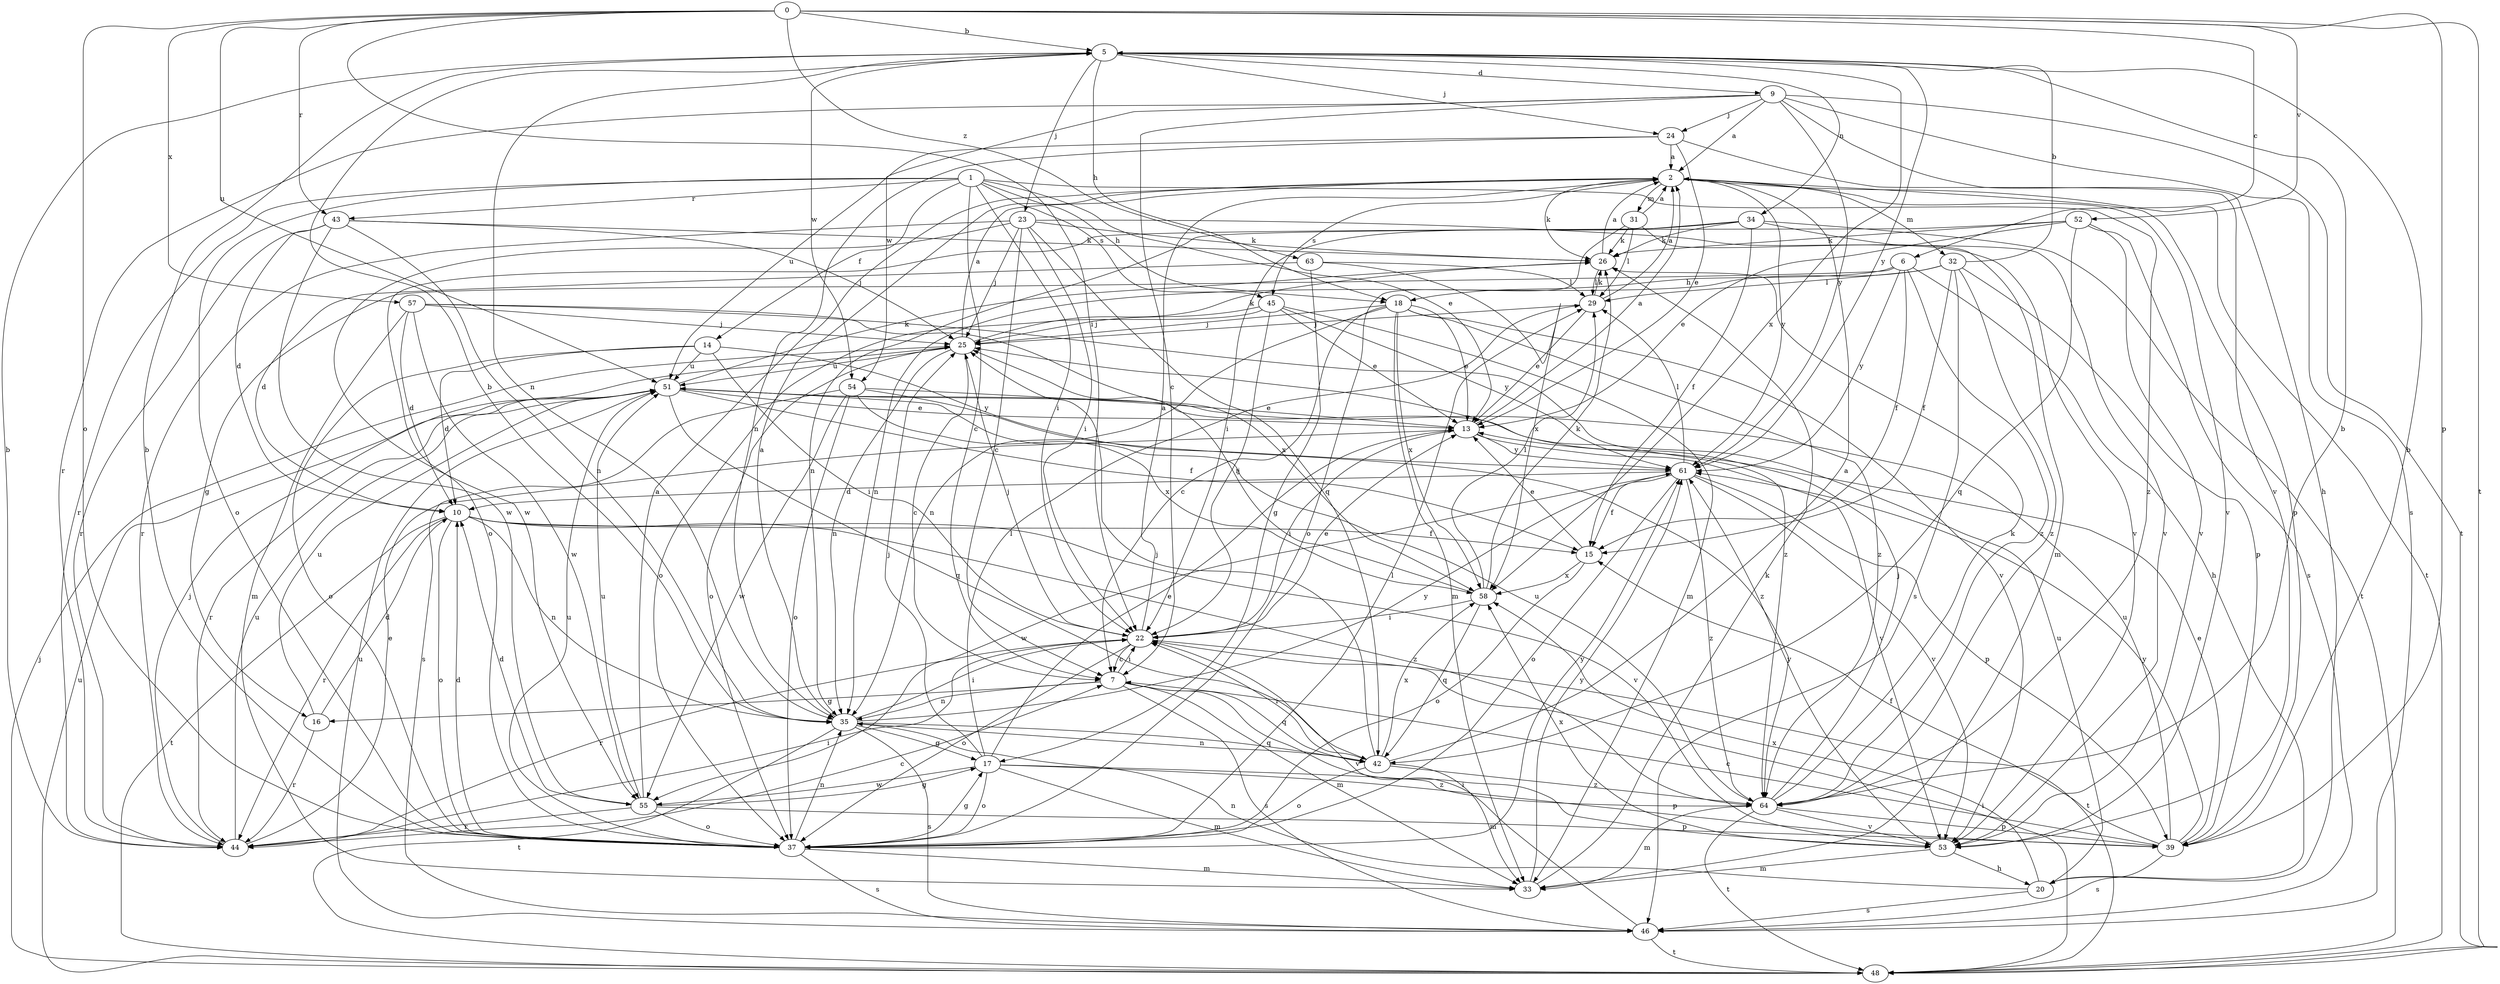 strict digraph  {
0;
1;
2;
5;
6;
7;
9;
10;
13;
14;
15;
16;
17;
18;
20;
22;
23;
24;
25;
26;
29;
31;
32;
33;
34;
35;
37;
39;
42;
43;
44;
45;
46;
48;
51;
52;
53;
54;
55;
57;
58;
61;
63;
64;
0 -> 5  [label=b];
0 -> 6  [label=c];
0 -> 22  [label=i];
0 -> 37  [label=o];
0 -> 39  [label=p];
0 -> 43  [label=r];
0 -> 48  [label=t];
0 -> 51  [label=u];
0 -> 52  [label=v];
0 -> 57  [label=x];
0 -> 63  [label=z];
1 -> 7  [label=c];
1 -> 13  [label=e];
1 -> 14  [label=f];
1 -> 18  [label=h];
1 -> 22  [label=i];
1 -> 37  [label=o];
1 -> 43  [label=r];
1 -> 44  [label=r];
1 -> 45  [label=s];
1 -> 64  [label=z];
2 -> 26  [label=k];
2 -> 31  [label=m];
2 -> 32  [label=m];
2 -> 39  [label=p];
2 -> 45  [label=s];
2 -> 48  [label=t];
2 -> 53  [label=v];
2 -> 61  [label=y];
5 -> 9  [label=d];
5 -> 18  [label=h];
5 -> 23  [label=j];
5 -> 24  [label=j];
5 -> 34  [label=n];
5 -> 35  [label=n];
5 -> 54  [label=w];
5 -> 58  [label=x];
5 -> 61  [label=y];
6 -> 15  [label=f];
6 -> 16  [label=g];
6 -> 18  [label=h];
6 -> 20  [label=h];
6 -> 61  [label=y];
6 -> 64  [label=z];
7 -> 16  [label=g];
7 -> 22  [label=i];
7 -> 33  [label=m];
7 -> 35  [label=n];
7 -> 42  [label=q];
7 -> 46  [label=s];
7 -> 53  [label=v];
9 -> 2  [label=a];
9 -> 7  [label=c];
9 -> 20  [label=h];
9 -> 24  [label=j];
9 -> 44  [label=r];
9 -> 46  [label=s];
9 -> 48  [label=t];
9 -> 54  [label=w];
9 -> 61  [label=y];
10 -> 15  [label=f];
10 -> 35  [label=n];
10 -> 37  [label=o];
10 -> 44  [label=r];
10 -> 48  [label=t];
10 -> 53  [label=v];
10 -> 64  [label=z];
13 -> 2  [label=a];
13 -> 22  [label=i];
13 -> 53  [label=v];
13 -> 61  [label=y];
14 -> 10  [label=d];
14 -> 22  [label=i];
14 -> 37  [label=o];
14 -> 51  [label=u];
14 -> 61  [label=y];
15 -> 13  [label=e];
15 -> 37  [label=o];
15 -> 58  [label=x];
16 -> 10  [label=d];
16 -> 44  [label=r];
16 -> 51  [label=u];
17 -> 13  [label=e];
17 -> 25  [label=j];
17 -> 29  [label=l];
17 -> 33  [label=m];
17 -> 37  [label=o];
17 -> 39  [label=p];
17 -> 55  [label=w];
17 -> 64  [label=z];
18 -> 7  [label=c];
18 -> 13  [label=e];
18 -> 25  [label=j];
18 -> 33  [label=m];
18 -> 35  [label=n];
18 -> 53  [label=v];
18 -> 58  [label=x];
18 -> 64  [label=z];
20 -> 35  [label=n];
20 -> 46  [label=s];
20 -> 51  [label=u];
20 -> 58  [label=x];
22 -> 2  [label=a];
22 -> 7  [label=c];
22 -> 13  [label=e];
22 -> 25  [label=j];
22 -> 37  [label=o];
22 -> 44  [label=r];
22 -> 48  [label=t];
23 -> 7  [label=c];
23 -> 22  [label=i];
23 -> 25  [label=j];
23 -> 26  [label=k];
23 -> 42  [label=q];
23 -> 44  [label=r];
23 -> 53  [label=v];
23 -> 55  [label=w];
24 -> 2  [label=a];
24 -> 13  [label=e];
24 -> 35  [label=n];
24 -> 51  [label=u];
24 -> 53  [label=v];
25 -> 2  [label=a];
25 -> 7  [label=c];
25 -> 26  [label=k];
25 -> 35  [label=n];
25 -> 37  [label=o];
25 -> 51  [label=u];
26 -> 2  [label=a];
26 -> 29  [label=l];
29 -> 2  [label=a];
29 -> 13  [label=e];
29 -> 25  [label=j];
29 -> 26  [label=k];
31 -> 2  [label=a];
31 -> 26  [label=k];
31 -> 29  [label=l];
31 -> 33  [label=m];
31 -> 37  [label=o];
32 -> 5  [label=b];
32 -> 15  [label=f];
32 -> 29  [label=l];
32 -> 35  [label=n];
32 -> 39  [label=p];
32 -> 46  [label=s];
32 -> 64  [label=z];
33 -> 26  [label=k];
33 -> 61  [label=y];
34 -> 15  [label=f];
34 -> 22  [label=i];
34 -> 26  [label=k];
34 -> 37  [label=o];
34 -> 48  [label=t];
34 -> 53  [label=v];
35 -> 2  [label=a];
35 -> 5  [label=b];
35 -> 17  [label=g];
35 -> 22  [label=i];
35 -> 42  [label=q];
35 -> 46  [label=s];
35 -> 48  [label=t];
35 -> 61  [label=y];
37 -> 5  [label=b];
37 -> 10  [label=d];
37 -> 17  [label=g];
37 -> 29  [label=l];
37 -> 33  [label=m];
37 -> 35  [label=n];
37 -> 46  [label=s];
37 -> 51  [label=u];
37 -> 61  [label=y];
39 -> 5  [label=b];
39 -> 7  [label=c];
39 -> 13  [label=e];
39 -> 15  [label=f];
39 -> 46  [label=s];
39 -> 51  [label=u];
39 -> 61  [label=y];
42 -> 2  [label=a];
42 -> 22  [label=i];
42 -> 25  [label=j];
42 -> 33  [label=m];
42 -> 35  [label=n];
42 -> 37  [label=o];
42 -> 58  [label=x];
42 -> 64  [label=z];
43 -> 10  [label=d];
43 -> 25  [label=j];
43 -> 26  [label=k];
43 -> 35  [label=n];
43 -> 44  [label=r];
43 -> 55  [label=w];
44 -> 5  [label=b];
44 -> 7  [label=c];
44 -> 13  [label=e];
44 -> 22  [label=i];
44 -> 25  [label=j];
44 -> 51  [label=u];
45 -> 13  [label=e];
45 -> 22  [label=i];
45 -> 25  [label=j];
45 -> 33  [label=m];
45 -> 37  [label=o];
45 -> 61  [label=y];
46 -> 22  [label=i];
46 -> 48  [label=t];
46 -> 51  [label=u];
48 -> 22  [label=i];
48 -> 25  [label=j];
48 -> 51  [label=u];
51 -> 13  [label=e];
51 -> 15  [label=f];
51 -> 26  [label=k];
51 -> 42  [label=q];
51 -> 44  [label=r];
52 -> 13  [label=e];
52 -> 26  [label=k];
52 -> 35  [label=n];
52 -> 42  [label=q];
52 -> 46  [label=s];
52 -> 53  [label=v];
53 -> 20  [label=h];
53 -> 33  [label=m];
53 -> 58  [label=x];
53 -> 61  [label=y];
54 -> 13  [label=e];
54 -> 37  [label=o];
54 -> 46  [label=s];
54 -> 55  [label=w];
54 -> 58  [label=x];
54 -> 64  [label=z];
55 -> 2  [label=a];
55 -> 10  [label=d];
55 -> 17  [label=g];
55 -> 37  [label=o];
55 -> 39  [label=p];
55 -> 44  [label=r];
55 -> 51  [label=u];
57 -> 10  [label=d];
57 -> 25  [label=j];
57 -> 33  [label=m];
57 -> 55  [label=w];
57 -> 58  [label=x];
57 -> 64  [label=z];
58 -> 22  [label=i];
58 -> 25  [label=j];
58 -> 26  [label=k];
58 -> 29  [label=l];
58 -> 42  [label=q];
61 -> 10  [label=d];
61 -> 15  [label=f];
61 -> 29  [label=l];
61 -> 37  [label=o];
61 -> 39  [label=p];
61 -> 53  [label=v];
61 -> 55  [label=w];
61 -> 64  [label=z];
63 -> 10  [label=d];
63 -> 17  [label=g];
63 -> 29  [label=l];
63 -> 58  [label=x];
64 -> 5  [label=b];
64 -> 25  [label=j];
64 -> 26  [label=k];
64 -> 33  [label=m];
64 -> 39  [label=p];
64 -> 48  [label=t];
64 -> 51  [label=u];
64 -> 53  [label=v];
}
